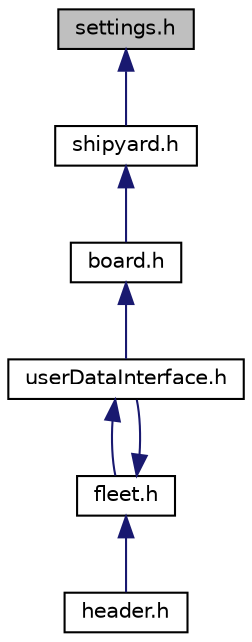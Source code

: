digraph "settings.h"
{
 // LATEX_PDF_SIZE
  edge [fontname="Helvetica",fontsize="10",labelfontname="Helvetica",labelfontsize="10"];
  node [fontname="Helvetica",fontsize="10",shape=record];
  Node1 [label="settings.h",height=0.2,width=0.4,color="black", fillcolor="grey75", style="filled", fontcolor="black",tooltip="Header with settings variables and magic numbers used as parameters in software."];
  Node1 -> Node2 [dir="back",color="midnightblue",fontsize="10",style="solid"];
  Node2 [label="shipyard.h",height=0.2,width=0.4,color="black", fillcolor="white", style="filled",URL="$shipyard_8h.html",tooltip="Polimorphic alternative for switch..case instruction used in ship placement process."];
  Node2 -> Node3 [dir="back",color="midnightblue",fontsize="10",style="solid"];
  Node3 [label="board.h",height=0.2,width=0.4,color="black", fillcolor="white", style="filled",URL="$board_8h.html",tooltip="Board for ship placement."];
  Node3 -> Node4 [dir="back",color="midnightblue",fontsize="10",style="solid"];
  Node4 [label="userDataInterface.h",height=0.2,width=0.4,color="black", fillcolor="white", style="filled",URL="$user_data_interface_8h.html",tooltip="Interfaces used as communication between user and software."];
  Node4 -> Node5 [dir="back",color="midnightblue",fontsize="10",style="solid"];
  Node5 [label="fleet.h",height=0.2,width=0.4,color="black", fillcolor="white", style="filled",URL="$fleet_8h.html",tooltip="Player representation class."];
  Node5 -> Node4 [dir="back",color="midnightblue",fontsize="10",style="solid"];
  Node5 -> Node6 [dir="back",color="midnightblue",fontsize="10",style="solid"];
  Node6 [label="header.h",height=0.2,width=0.4,color="black", fillcolor="white", style="filled",URL="$header_8h.html",tooltip="Main header with included libraries."];
}
